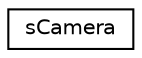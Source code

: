 digraph G
{
  edge [fontname="Helvetica",fontsize="10",labelfontname="Helvetica",labelfontsize="10"];
  node [fontname="Helvetica",fontsize="10",shape=record];
  rankdir="LR";
  Node1 [label="sCamera",height=0.2,width=0.4,color="black", fillcolor="white", style="filled",URL="$classs_camera.html"];
}
